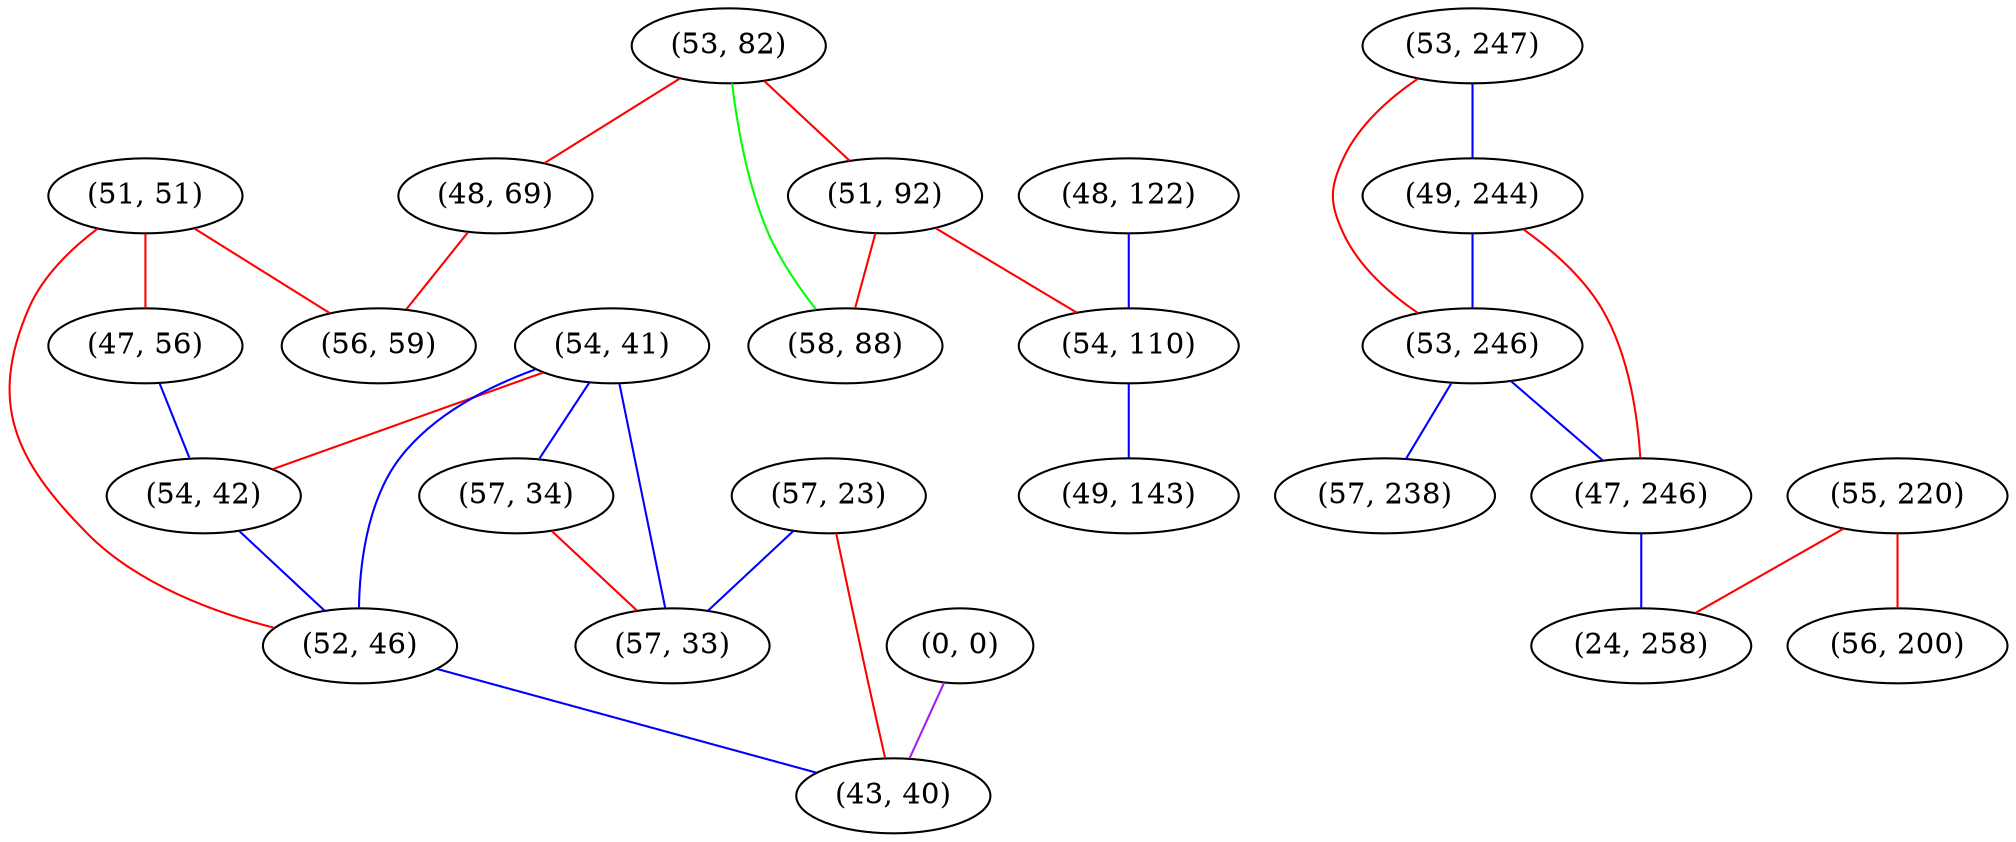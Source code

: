 graph "" {
"(51, 51)";
"(53, 247)";
"(49, 244)";
"(54, 41)";
"(47, 56)";
"(53, 246)";
"(57, 34)";
"(54, 42)";
"(53, 82)";
"(57, 23)";
"(47, 246)";
"(0, 0)";
"(48, 69)";
"(55, 220)";
"(57, 238)";
"(57, 33)";
"(51, 92)";
"(52, 46)";
"(48, 122)";
"(58, 88)";
"(56, 200)";
"(43, 40)";
"(56, 59)";
"(54, 110)";
"(49, 143)";
"(24, 258)";
"(51, 51)" -- "(56, 59)"  [color=red, key=0, weight=1];
"(51, 51)" -- "(47, 56)"  [color=red, key=0, weight=1];
"(51, 51)" -- "(52, 46)"  [color=red, key=0, weight=1];
"(53, 247)" -- "(53, 246)"  [color=red, key=0, weight=1];
"(53, 247)" -- "(49, 244)"  [color=blue, key=0, weight=3];
"(49, 244)" -- "(53, 246)"  [color=blue, key=0, weight=3];
"(49, 244)" -- "(47, 246)"  [color=red, key=0, weight=1];
"(54, 41)" -- "(57, 34)"  [color=blue, key=0, weight=3];
"(54, 41)" -- "(54, 42)"  [color=red, key=0, weight=1];
"(54, 41)" -- "(52, 46)"  [color=blue, key=0, weight=3];
"(54, 41)" -- "(57, 33)"  [color=blue, key=0, weight=3];
"(47, 56)" -- "(54, 42)"  [color=blue, key=0, weight=3];
"(53, 246)" -- "(47, 246)"  [color=blue, key=0, weight=3];
"(53, 246)" -- "(57, 238)"  [color=blue, key=0, weight=3];
"(57, 34)" -- "(57, 33)"  [color=red, key=0, weight=1];
"(54, 42)" -- "(52, 46)"  [color=blue, key=0, weight=3];
"(53, 82)" -- "(51, 92)"  [color=red, key=0, weight=1];
"(53, 82)" -- "(48, 69)"  [color=red, key=0, weight=1];
"(53, 82)" -- "(58, 88)"  [color=green, key=0, weight=2];
"(57, 23)" -- "(43, 40)"  [color=red, key=0, weight=1];
"(57, 23)" -- "(57, 33)"  [color=blue, key=0, weight=3];
"(47, 246)" -- "(24, 258)"  [color=blue, key=0, weight=3];
"(0, 0)" -- "(43, 40)"  [color=purple, key=0, weight=4];
"(48, 69)" -- "(56, 59)"  [color=red, key=0, weight=1];
"(55, 220)" -- "(56, 200)"  [color=red, key=0, weight=1];
"(55, 220)" -- "(24, 258)"  [color=red, key=0, weight=1];
"(51, 92)" -- "(58, 88)"  [color=red, key=0, weight=1];
"(51, 92)" -- "(54, 110)"  [color=red, key=0, weight=1];
"(52, 46)" -- "(43, 40)"  [color=blue, key=0, weight=3];
"(48, 122)" -- "(54, 110)"  [color=blue, key=0, weight=3];
"(54, 110)" -- "(49, 143)"  [color=blue, key=0, weight=3];
}

